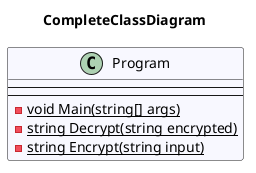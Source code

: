 @startuml CompleteClassDiagram
title CompleteClassDiagram
 class Program #GhostWhite {
---
---
- {static} void Main(string[] args)
- {static} string Decrypt(string encrypted)
- {static} string Encrypt(string input)
}
@enduml
